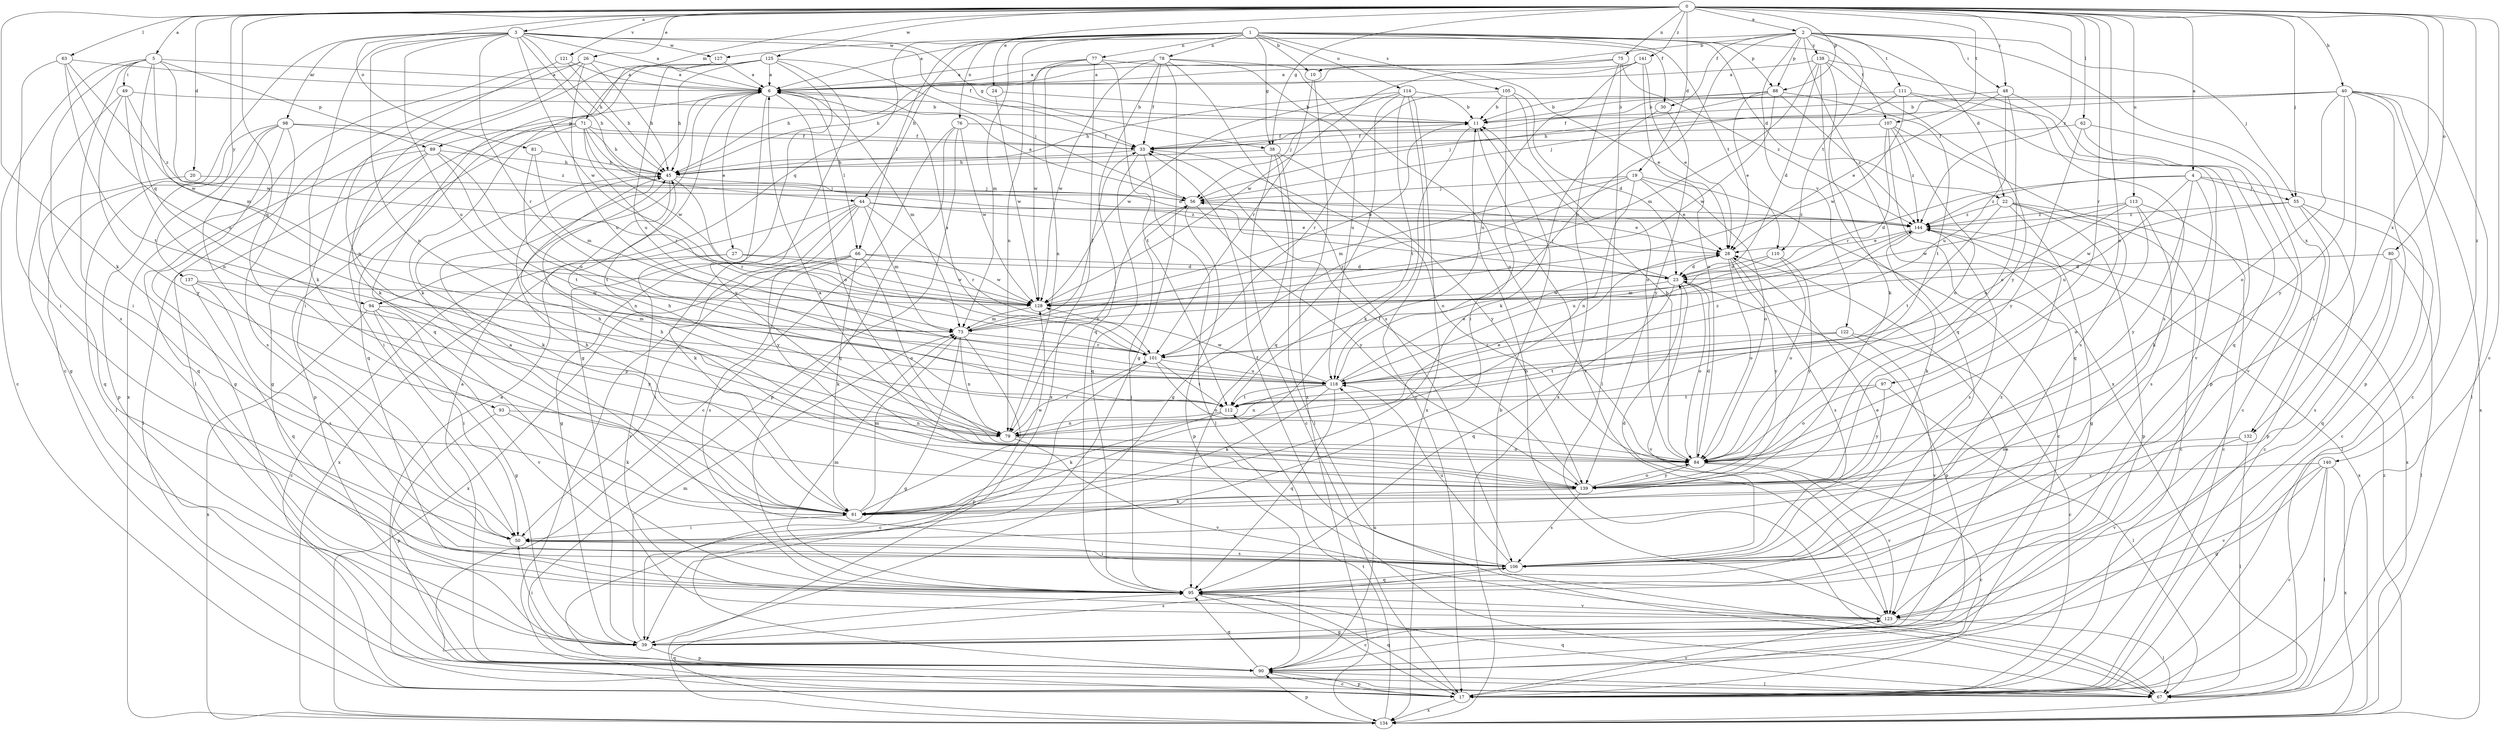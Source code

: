 strict digraph  {
0;
1;
2;
3;
4;
5;
6;
10;
11;
17;
19;
20;
22;
23;
24;
26;
27;
28;
30;
33;
38;
39;
40;
44;
45;
48;
49;
50;
55;
56;
61;
62;
63;
66;
67;
71;
73;
75;
76;
77;
78;
79;
80;
81;
84;
88;
89;
90;
93;
94;
95;
97;
98;
101;
105;
106;
107;
110;
111;
112;
113;
114;
118;
121;
122;
123;
125;
127;
128;
132;
134;
137;
138;
139;
140;
141;
144;
0 -> 2  [label=a];
0 -> 3  [label=a];
0 -> 4  [label=a];
0 -> 5  [label=a];
0 -> 17  [label=c];
0 -> 19  [label=d];
0 -> 20  [label=d];
0 -> 24  [label=e];
0 -> 26  [label=e];
0 -> 38  [label=g];
0 -> 40  [label=h];
0 -> 48  [label=i];
0 -> 55  [label=j];
0 -> 61  [label=k];
0 -> 62  [label=l];
0 -> 63  [label=l];
0 -> 71  [label=m];
0 -> 75  [label=n];
0 -> 80  [label=o];
0 -> 81  [label=o];
0 -> 84  [label=o];
0 -> 88  [label=p];
0 -> 93  [label=q];
0 -> 97  [label=r];
0 -> 107  [label=t];
0 -> 113  [label=u];
0 -> 121  [label=v];
0 -> 125  [label=w];
0 -> 132  [label=x];
0 -> 137  [label=y];
0 -> 140  [label=z];
0 -> 141  [label=z];
0 -> 144  [label=z];
1 -> 10  [label=b];
1 -> 22  [label=d];
1 -> 30  [label=f];
1 -> 38  [label=g];
1 -> 44  [label=h];
1 -> 66  [label=l];
1 -> 73  [label=m];
1 -> 76  [label=n];
1 -> 77  [label=n];
1 -> 78  [label=n];
1 -> 79  [label=n];
1 -> 88  [label=p];
1 -> 94  [label=q];
1 -> 105  [label=s];
1 -> 107  [label=t];
1 -> 110  [label=t];
1 -> 114  [label=u];
1 -> 127  [label=w];
2 -> 6  [label=a];
2 -> 10  [label=b];
2 -> 22  [label=d];
2 -> 30  [label=f];
2 -> 48  [label=i];
2 -> 55  [label=j];
2 -> 88  [label=p];
2 -> 110  [label=t];
2 -> 111  [label=t];
2 -> 118  [label=u];
2 -> 122  [label=v];
2 -> 132  [label=x];
2 -> 134  [label=x];
2 -> 138  [label=y];
3 -> 6  [label=a];
3 -> 17  [label=c];
3 -> 33  [label=f];
3 -> 38  [label=g];
3 -> 44  [label=h];
3 -> 45  [label=h];
3 -> 61  [label=k];
3 -> 79  [label=n];
3 -> 98  [label=r];
3 -> 101  [label=r];
3 -> 118  [label=u];
3 -> 127  [label=w];
3 -> 128  [label=w];
4 -> 17  [label=c];
4 -> 23  [label=d];
4 -> 55  [label=j];
4 -> 61  [label=k];
4 -> 118  [label=u];
4 -> 139  [label=y];
4 -> 144  [label=z];
5 -> 6  [label=a];
5 -> 17  [label=c];
5 -> 49  [label=i];
5 -> 50  [label=i];
5 -> 73  [label=m];
5 -> 89  [label=p];
5 -> 94  [label=q];
5 -> 106  [label=s];
5 -> 128  [label=w];
6 -> 11  [label=b];
6 -> 27  [label=e];
6 -> 66  [label=l];
6 -> 73  [label=m];
6 -> 84  [label=o];
6 -> 89  [label=p];
6 -> 139  [label=y];
10 -> 101  [label=r];
10 -> 134  [label=x];
11 -> 33  [label=f];
11 -> 61  [label=k];
11 -> 123  [label=v];
17 -> 6  [label=a];
17 -> 90  [label=p];
17 -> 95  [label=q];
17 -> 123  [label=v];
17 -> 134  [label=x];
19 -> 17  [label=c];
19 -> 28  [label=e];
19 -> 56  [label=j];
19 -> 73  [label=m];
19 -> 79  [label=n];
19 -> 84  [label=o];
19 -> 101  [label=r];
20 -> 56  [label=j];
20 -> 95  [label=q];
22 -> 17  [label=c];
22 -> 39  [label=g];
22 -> 90  [label=p];
22 -> 112  [label=t];
22 -> 134  [label=x];
22 -> 144  [label=z];
23 -> 56  [label=j];
23 -> 84  [label=o];
23 -> 90  [label=p];
23 -> 95  [label=q];
23 -> 123  [label=v];
23 -> 128  [label=w];
24 -> 11  [label=b];
24 -> 128  [label=w];
26 -> 6  [label=a];
26 -> 45  [label=h];
26 -> 61  [label=k];
26 -> 67  [label=l];
26 -> 118  [label=u];
26 -> 134  [label=x];
27 -> 17  [label=c];
27 -> 23  [label=d];
27 -> 123  [label=v];
27 -> 128  [label=w];
28 -> 23  [label=d];
28 -> 84  [label=o];
28 -> 106  [label=s];
28 -> 139  [label=y];
30 -> 61  [label=k];
30 -> 139  [label=y];
33 -> 45  [label=h];
33 -> 67  [label=l];
33 -> 84  [label=o];
33 -> 95  [label=q];
38 -> 17  [label=c];
38 -> 39  [label=g];
38 -> 45  [label=h];
38 -> 67  [label=l];
38 -> 139  [label=y];
39 -> 28  [label=e];
39 -> 50  [label=i];
39 -> 73  [label=m];
39 -> 90  [label=p];
39 -> 106  [label=s];
40 -> 11  [label=b];
40 -> 17  [label=c];
40 -> 33  [label=f];
40 -> 45  [label=h];
40 -> 50  [label=i];
40 -> 67  [label=l];
40 -> 84  [label=o];
40 -> 90  [label=p];
40 -> 134  [label=x];
40 -> 139  [label=y];
44 -> 28  [label=e];
44 -> 39  [label=g];
44 -> 61  [label=k];
44 -> 73  [label=m];
44 -> 101  [label=r];
44 -> 134  [label=x];
44 -> 139  [label=y];
44 -> 144  [label=z];
45 -> 56  [label=j];
45 -> 61  [label=k];
45 -> 79  [label=n];
45 -> 101  [label=r];
48 -> 11  [label=b];
48 -> 28  [label=e];
48 -> 84  [label=o];
48 -> 95  [label=q];
48 -> 118  [label=u];
49 -> 11  [label=b];
49 -> 39  [label=g];
49 -> 79  [label=n];
49 -> 139  [label=y];
49 -> 144  [label=z];
50 -> 106  [label=s];
55 -> 17  [label=c];
55 -> 67  [label=l];
55 -> 90  [label=p];
55 -> 128  [label=w];
55 -> 144  [label=z];
56 -> 6  [label=a];
56 -> 28  [label=e];
56 -> 79  [label=n];
56 -> 90  [label=p];
56 -> 139  [label=y];
56 -> 144  [label=z];
61 -> 45  [label=h];
61 -> 50  [label=i];
61 -> 73  [label=m];
61 -> 128  [label=w];
62 -> 17  [label=c];
62 -> 33  [label=f];
62 -> 123  [label=v];
62 -> 139  [label=y];
63 -> 6  [label=a];
63 -> 50  [label=i];
63 -> 112  [label=t];
63 -> 118  [label=u];
63 -> 128  [label=w];
66 -> 23  [label=d];
66 -> 50  [label=i];
66 -> 61  [label=k];
66 -> 84  [label=o];
66 -> 106  [label=s];
66 -> 128  [label=w];
66 -> 134  [label=x];
67 -> 11  [label=b];
67 -> 95  [label=q];
71 -> 23  [label=d];
71 -> 33  [label=f];
71 -> 39  [label=g];
71 -> 45  [label=h];
71 -> 90  [label=p];
71 -> 95  [label=q];
71 -> 101  [label=r];
71 -> 128  [label=w];
73 -> 33  [label=f];
73 -> 39  [label=g];
73 -> 79  [label=n];
73 -> 90  [label=p];
73 -> 101  [label=r];
75 -> 6  [label=a];
75 -> 45  [label=h];
75 -> 67  [label=l];
75 -> 134  [label=x];
75 -> 144  [label=z];
76 -> 17  [label=c];
76 -> 33  [label=f];
76 -> 90  [label=p];
76 -> 95  [label=q];
76 -> 128  [label=w];
77 -> 6  [label=a];
77 -> 28  [label=e];
77 -> 79  [label=n];
77 -> 112  [label=t];
77 -> 128  [label=w];
77 -> 134  [label=x];
78 -> 6  [label=a];
78 -> 33  [label=f];
78 -> 39  [label=g];
78 -> 45  [label=h];
78 -> 84  [label=o];
78 -> 95  [label=q];
78 -> 106  [label=s];
78 -> 118  [label=u];
78 -> 128  [label=w];
79 -> 28  [label=e];
79 -> 45  [label=h];
79 -> 84  [label=o];
79 -> 101  [label=r];
79 -> 123  [label=v];
80 -> 23  [label=d];
80 -> 67  [label=l];
80 -> 95  [label=q];
80 -> 106  [label=s];
81 -> 45  [label=h];
81 -> 73  [label=m];
81 -> 112  [label=t];
84 -> 11  [label=b];
84 -> 17  [label=c];
84 -> 23  [label=d];
84 -> 45  [label=h];
84 -> 123  [label=v];
84 -> 139  [label=y];
88 -> 11  [label=b];
88 -> 28  [label=e];
88 -> 45  [label=h];
88 -> 56  [label=j];
88 -> 112  [label=t];
88 -> 128  [label=w];
88 -> 144  [label=z];
89 -> 45  [label=h];
89 -> 50  [label=i];
89 -> 67  [label=l];
89 -> 95  [label=q];
89 -> 112  [label=t];
89 -> 118  [label=u];
90 -> 6  [label=a];
90 -> 17  [label=c];
90 -> 67  [label=l];
90 -> 95  [label=q];
90 -> 118  [label=u];
93 -> 61  [label=k];
93 -> 79  [label=n];
93 -> 90  [label=p];
94 -> 39  [label=g];
94 -> 50  [label=i];
94 -> 73  [label=m];
94 -> 123  [label=v];
94 -> 134  [label=x];
95 -> 6  [label=a];
95 -> 17  [label=c];
95 -> 56  [label=j];
95 -> 73  [label=m];
95 -> 123  [label=v];
97 -> 67  [label=l];
97 -> 84  [label=o];
97 -> 112  [label=t];
97 -> 139  [label=y];
98 -> 33  [label=f];
98 -> 39  [label=g];
98 -> 50  [label=i];
98 -> 67  [label=l];
98 -> 90  [label=p];
98 -> 106  [label=s];
98 -> 144  [label=z];
101 -> 6  [label=a];
101 -> 17  [label=c];
101 -> 84  [label=o];
101 -> 112  [label=t];
101 -> 118  [label=u];
105 -> 11  [label=b];
105 -> 23  [label=d];
105 -> 50  [label=i];
105 -> 84  [label=o];
105 -> 101  [label=r];
106 -> 23  [label=d];
106 -> 28  [label=e];
106 -> 33  [label=f];
106 -> 50  [label=i];
106 -> 95  [label=q];
106 -> 118  [label=u];
106 -> 144  [label=z];
107 -> 33  [label=f];
107 -> 84  [label=o];
107 -> 95  [label=q];
107 -> 101  [label=r];
107 -> 106  [label=s];
107 -> 144  [label=z];
110 -> 23  [label=d];
110 -> 73  [label=m];
110 -> 84  [label=o];
110 -> 139  [label=y];
111 -> 11  [label=b];
111 -> 56  [label=j];
111 -> 90  [label=p];
111 -> 123  [label=v];
111 -> 128  [label=w];
112 -> 61  [label=k];
112 -> 79  [label=n];
113 -> 17  [label=c];
113 -> 84  [label=o];
113 -> 106  [label=s];
113 -> 118  [label=u];
113 -> 128  [label=w];
113 -> 144  [label=z];
114 -> 11  [label=b];
114 -> 17  [label=c];
114 -> 56  [label=j];
114 -> 95  [label=q];
114 -> 112  [label=t];
114 -> 128  [label=w];
114 -> 134  [label=x];
118 -> 28  [label=e];
118 -> 61  [label=k];
118 -> 79  [label=n];
118 -> 95  [label=q];
118 -> 112  [label=t];
118 -> 128  [label=w];
118 -> 144  [label=z];
121 -> 6  [label=a];
121 -> 45  [label=h];
121 -> 79  [label=n];
122 -> 17  [label=c];
122 -> 101  [label=r];
122 -> 112  [label=t];
122 -> 123  [label=v];
123 -> 11  [label=b];
123 -> 39  [label=g];
123 -> 67  [label=l];
125 -> 6  [label=a];
125 -> 39  [label=g];
125 -> 45  [label=h];
125 -> 56  [label=j];
125 -> 61  [label=k];
125 -> 90  [label=p];
125 -> 95  [label=q];
125 -> 118  [label=u];
127 -> 6  [label=a];
127 -> 50  [label=i];
128 -> 11  [label=b];
128 -> 73  [label=m];
132 -> 67  [label=l];
132 -> 84  [label=o];
132 -> 123  [label=v];
134 -> 90  [label=p];
134 -> 95  [label=q];
134 -> 112  [label=t];
134 -> 144  [label=z];
137 -> 95  [label=q];
137 -> 106  [label=s];
137 -> 128  [label=w];
137 -> 139  [label=y];
138 -> 6  [label=a];
138 -> 23  [label=d];
138 -> 61  [label=k];
138 -> 73  [label=m];
138 -> 95  [label=q];
138 -> 106  [label=s];
138 -> 139  [label=y];
139 -> 6  [label=a];
139 -> 33  [label=f];
139 -> 45  [label=h];
139 -> 61  [label=k];
139 -> 84  [label=o];
139 -> 106  [label=s];
140 -> 17  [label=c];
140 -> 39  [label=g];
140 -> 67  [label=l];
140 -> 123  [label=v];
140 -> 134  [label=x];
140 -> 139  [label=y];
141 -> 6  [label=a];
141 -> 28  [label=e];
141 -> 84  [label=o];
141 -> 118  [label=u];
141 -> 128  [label=w];
144 -> 28  [label=e];
144 -> 61  [label=k];
144 -> 106  [label=s];
144 -> 118  [label=u];
144 -> 134  [label=x];
}
